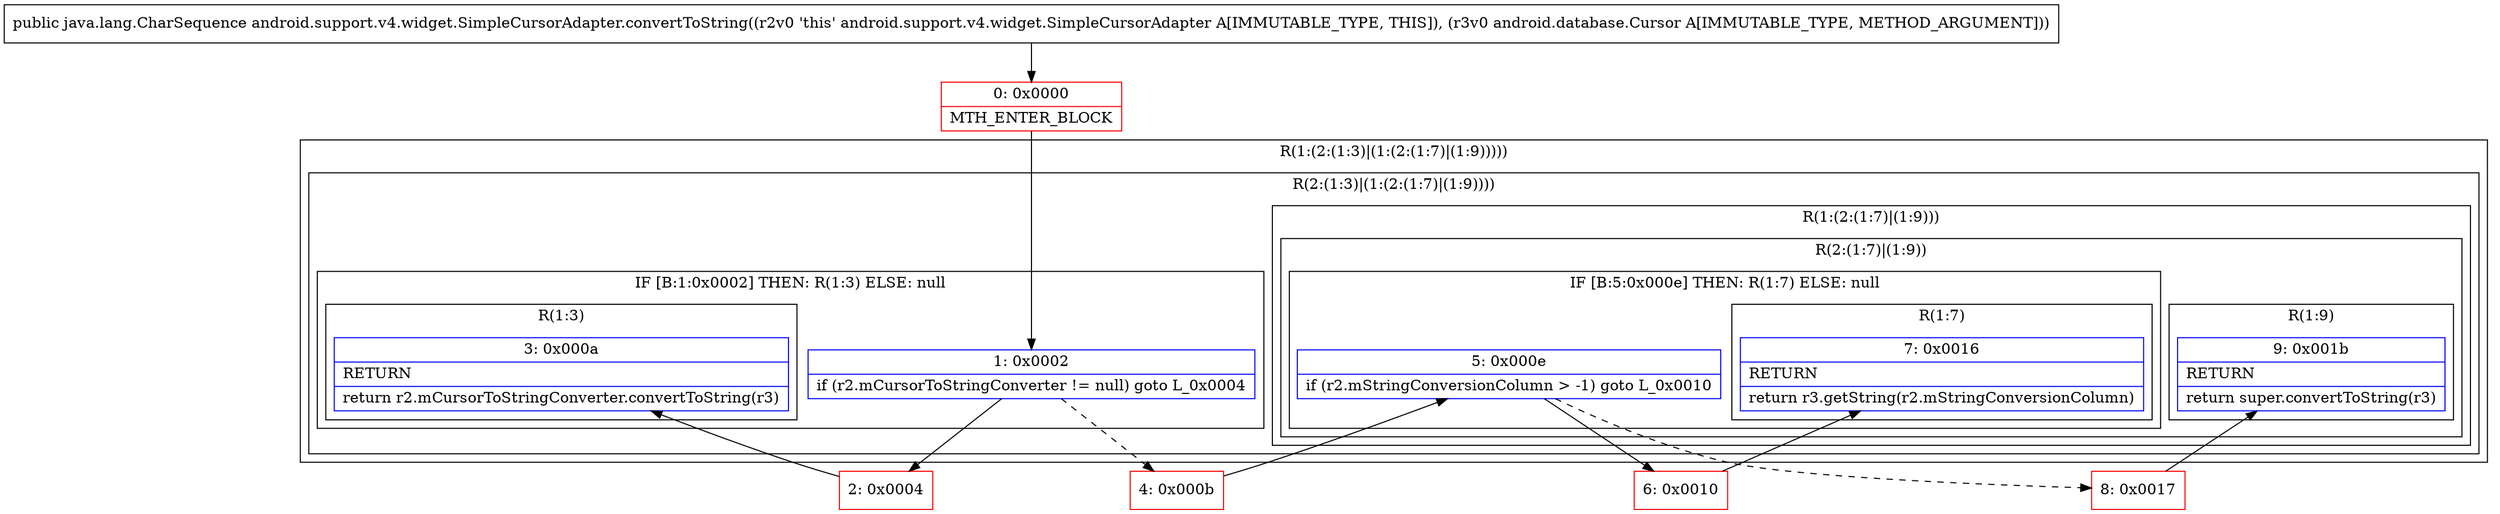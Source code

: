 digraph "CFG forandroid.support.v4.widget.SimpleCursorAdapter.convertToString(Landroid\/database\/Cursor;)Ljava\/lang\/CharSequence;" {
subgraph cluster_Region_1507456584 {
label = "R(1:(2:(1:3)|(1:(2:(1:7)|(1:9)))))";
node [shape=record,color=blue];
subgraph cluster_Region_80185716 {
label = "R(2:(1:3)|(1:(2:(1:7)|(1:9))))";
node [shape=record,color=blue];
subgraph cluster_IfRegion_1688714728 {
label = "IF [B:1:0x0002] THEN: R(1:3) ELSE: null";
node [shape=record,color=blue];
Node_1 [shape=record,label="{1\:\ 0x0002|if (r2.mCursorToStringConverter != null) goto L_0x0004\l}"];
subgraph cluster_Region_1181142424 {
label = "R(1:3)";
node [shape=record,color=blue];
Node_3 [shape=record,label="{3\:\ 0x000a|RETURN\l|return r2.mCursorToStringConverter.convertToString(r3)\l}"];
}
}
subgraph cluster_Region_1343948970 {
label = "R(1:(2:(1:7)|(1:9)))";
node [shape=record,color=blue];
subgraph cluster_Region_1747957748 {
label = "R(2:(1:7)|(1:9))";
node [shape=record,color=blue];
subgraph cluster_IfRegion_826150884 {
label = "IF [B:5:0x000e] THEN: R(1:7) ELSE: null";
node [shape=record,color=blue];
Node_5 [shape=record,label="{5\:\ 0x000e|if (r2.mStringConversionColumn \> \-1) goto L_0x0010\l}"];
subgraph cluster_Region_1103367766 {
label = "R(1:7)";
node [shape=record,color=blue];
Node_7 [shape=record,label="{7\:\ 0x0016|RETURN\l|return r3.getString(r2.mStringConversionColumn)\l}"];
}
}
subgraph cluster_Region_1234309276 {
label = "R(1:9)";
node [shape=record,color=blue];
Node_9 [shape=record,label="{9\:\ 0x001b|RETURN\l|return super.convertToString(r3)\l}"];
}
}
}
}
}
Node_0 [shape=record,color=red,label="{0\:\ 0x0000|MTH_ENTER_BLOCK\l}"];
Node_2 [shape=record,color=red,label="{2\:\ 0x0004}"];
Node_4 [shape=record,color=red,label="{4\:\ 0x000b}"];
Node_6 [shape=record,color=red,label="{6\:\ 0x0010}"];
Node_8 [shape=record,color=red,label="{8\:\ 0x0017}"];
MethodNode[shape=record,label="{public java.lang.CharSequence android.support.v4.widget.SimpleCursorAdapter.convertToString((r2v0 'this' android.support.v4.widget.SimpleCursorAdapter A[IMMUTABLE_TYPE, THIS]), (r3v0 android.database.Cursor A[IMMUTABLE_TYPE, METHOD_ARGUMENT])) }"];
MethodNode -> Node_0;
Node_1 -> Node_2;
Node_1 -> Node_4[style=dashed];
Node_5 -> Node_6;
Node_5 -> Node_8[style=dashed];
Node_0 -> Node_1;
Node_2 -> Node_3;
Node_4 -> Node_5;
Node_6 -> Node_7;
Node_8 -> Node_9;
}

